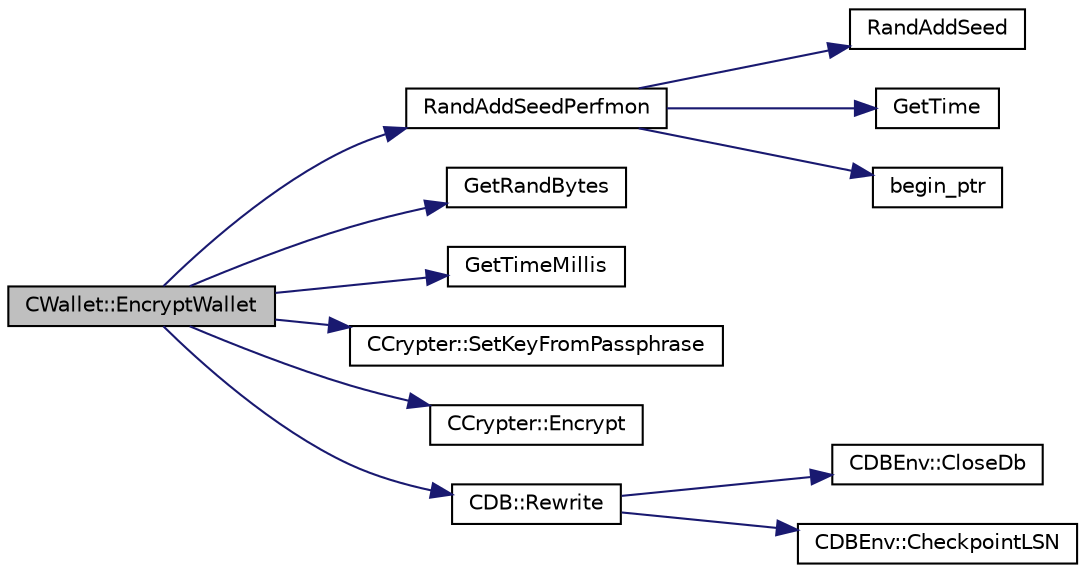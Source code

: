 digraph "CWallet::EncryptWallet"
{
  edge [fontname="Helvetica",fontsize="10",labelfontname="Helvetica",labelfontsize="10"];
  node [fontname="Helvetica",fontsize="10",shape=record];
  rankdir="LR";
  Node135 [label="CWallet::EncryptWallet",height=0.2,width=0.4,color="black", fillcolor="grey75", style="filled", fontcolor="black"];
  Node135 -> Node136 [color="midnightblue",fontsize="10",style="solid",fontname="Helvetica"];
  Node136 [label="RandAddSeedPerfmon",height=0.2,width=0.4,color="black", fillcolor="white", style="filled",URL="$random_8cpp.html#a786af12a87491f8dc24351d93b9833b6"];
  Node136 -> Node137 [color="midnightblue",fontsize="10",style="solid",fontname="Helvetica"];
  Node137 [label="RandAddSeed",height=0.2,width=0.4,color="black", fillcolor="white", style="filled",URL="$random_8cpp.html#ab699fbdf803610a4e2060fd87787f7e0",tooltip="Seed OpenSSL PRNG with additional entropy data. "];
  Node136 -> Node138 [color="midnightblue",fontsize="10",style="solid",fontname="Helvetica"];
  Node138 [label="GetTime",height=0.2,width=0.4,color="black", fillcolor="white", style="filled",URL="$utiltime_8cpp.html#a46fac5fba8ba905b5f9acb364f5d8c6f",tooltip="For unit testing. "];
  Node136 -> Node139 [color="midnightblue",fontsize="10",style="solid",fontname="Helvetica"];
  Node139 [label="begin_ptr",height=0.2,width=0.4,color="black", fillcolor="white", style="filled",URL="$serialize_8h.html#a19966d167c527d2be493ac9aba27c249",tooltip="Get begin pointer of vector (non-const version). "];
  Node135 -> Node140 [color="midnightblue",fontsize="10",style="solid",fontname="Helvetica"];
  Node140 [label="GetRandBytes",height=0.2,width=0.4,color="black", fillcolor="white", style="filled",URL="$random_8cpp.html#ada0c29949c4d1ac0cc027d93c4771423",tooltip="Functions to gather random data via the OpenSSL PRNG. "];
  Node135 -> Node141 [color="midnightblue",fontsize="10",style="solid",fontname="Helvetica"];
  Node141 [label="GetTimeMillis",height=0.2,width=0.4,color="black", fillcolor="white", style="filled",URL="$utiltime_8cpp.html#a139d0fe6387b9e230a9b8bb12d9b43b9"];
  Node135 -> Node142 [color="midnightblue",fontsize="10",style="solid",fontname="Helvetica"];
  Node142 [label="CCrypter::SetKeyFromPassphrase",height=0.2,width=0.4,color="black", fillcolor="white", style="filled",URL="$class_c_crypter.html#a5368279e4a1549d3c1d15d8aa2179708"];
  Node135 -> Node143 [color="midnightblue",fontsize="10",style="solid",fontname="Helvetica"];
  Node143 [label="CCrypter::Encrypt",height=0.2,width=0.4,color="black", fillcolor="white", style="filled",URL="$class_c_crypter.html#a124fcd3021569a660ce2daa3391c8ea4"];
  Node135 -> Node144 [color="midnightblue",fontsize="10",style="solid",fontname="Helvetica"];
  Node144 [label="CDB::Rewrite",height=0.2,width=0.4,color="black", fillcolor="white", style="filled",URL="$class_c_d_b.html#acfb8a373edb9c4cfab780fb7578b277e"];
  Node144 -> Node145 [color="midnightblue",fontsize="10",style="solid",fontname="Helvetica"];
  Node145 [label="CDBEnv::CloseDb",height=0.2,width=0.4,color="black", fillcolor="white", style="filled",URL="$class_c_d_b_env.html#ac53fd53afdd1e0881b8ffbb11a89b556"];
  Node144 -> Node146 [color="midnightblue",fontsize="10",style="solid",fontname="Helvetica"];
  Node146 [label="CDBEnv::CheckpointLSN",height=0.2,width=0.4,color="black", fillcolor="white", style="filled",URL="$class_c_d_b_env.html#aa4e0fe52dfc0da22fe9bf59eeda57fba"];
}
